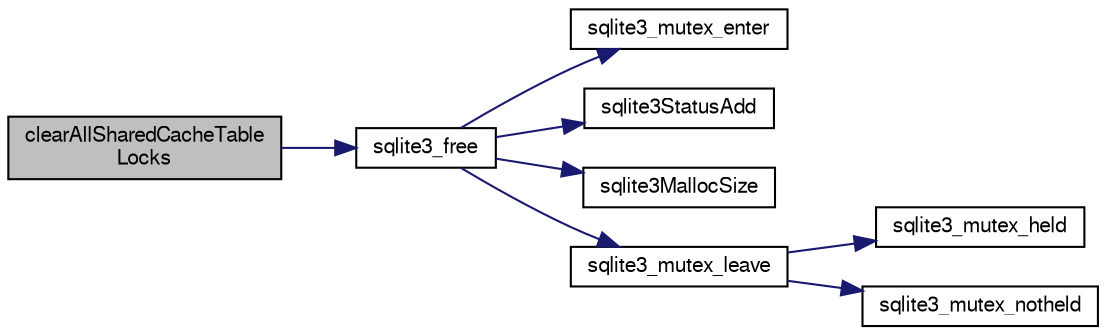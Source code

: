 digraph "clearAllSharedCacheTableLocks"
{
  edge [fontname="FreeSans",fontsize="10",labelfontname="FreeSans",labelfontsize="10"];
  node [fontname="FreeSans",fontsize="10",shape=record];
  rankdir="LR";
  Node43098 [label="clearAllSharedCacheTable\lLocks",height=0.2,width=0.4,color="black", fillcolor="grey75", style="filled", fontcolor="black"];
  Node43098 -> Node43099 [color="midnightblue",fontsize="10",style="solid",fontname="FreeSans"];
  Node43099 [label="sqlite3_free",height=0.2,width=0.4,color="black", fillcolor="white", style="filled",URL="$sqlite3_8c.html#a6552349e36a8a691af5487999ab09519"];
  Node43099 -> Node43100 [color="midnightblue",fontsize="10",style="solid",fontname="FreeSans"];
  Node43100 [label="sqlite3_mutex_enter",height=0.2,width=0.4,color="black", fillcolor="white", style="filled",URL="$sqlite3_8c.html#a1c12cde690bd89f104de5cbad12a6bf5"];
  Node43099 -> Node43101 [color="midnightblue",fontsize="10",style="solid",fontname="FreeSans"];
  Node43101 [label="sqlite3StatusAdd",height=0.2,width=0.4,color="black", fillcolor="white", style="filled",URL="$sqlite3_8c.html#afa029f93586aeab4cc85360905dae9cd"];
  Node43099 -> Node43102 [color="midnightblue",fontsize="10",style="solid",fontname="FreeSans"];
  Node43102 [label="sqlite3MallocSize",height=0.2,width=0.4,color="black", fillcolor="white", style="filled",URL="$sqlite3_8c.html#acf5d2a5f35270bafb050bd2def576955"];
  Node43099 -> Node43103 [color="midnightblue",fontsize="10",style="solid",fontname="FreeSans"];
  Node43103 [label="sqlite3_mutex_leave",height=0.2,width=0.4,color="black", fillcolor="white", style="filled",URL="$sqlite3_8c.html#a5838d235601dbd3c1fa993555c6bcc93"];
  Node43103 -> Node43104 [color="midnightblue",fontsize="10",style="solid",fontname="FreeSans"];
  Node43104 [label="sqlite3_mutex_held",height=0.2,width=0.4,color="black", fillcolor="white", style="filled",URL="$sqlite3_8c.html#acf77da68932b6bc163c5e68547ecc3e7"];
  Node43103 -> Node43105 [color="midnightblue",fontsize="10",style="solid",fontname="FreeSans"];
  Node43105 [label="sqlite3_mutex_notheld",height=0.2,width=0.4,color="black", fillcolor="white", style="filled",URL="$sqlite3_8c.html#a83967c837c1c000d3b5adcfaa688f5dc"];
}
